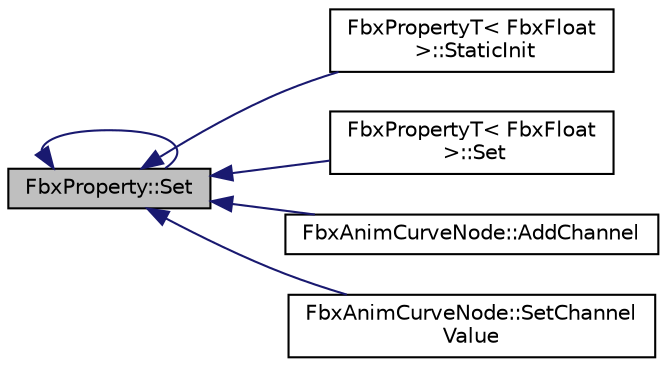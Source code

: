 digraph "FbxProperty::Set"
{
  edge [fontname="Helvetica",fontsize="10",labelfontname="Helvetica",labelfontsize="10"];
  node [fontname="Helvetica",fontsize="10",shape=record];
  rankdir="LR";
  Node316 [label="FbxProperty::Set",height=0.2,width=0.4,color="black", fillcolor="grey75", style="filled", fontcolor="black"];
  Node316 -> Node316 [dir="back",color="midnightblue",fontsize="10",style="solid",fontname="Helvetica"];
  Node316 -> Node317 [dir="back",color="midnightblue",fontsize="10",style="solid",fontname="Helvetica"];
  Node317 [label="FbxPropertyT\< FbxFloat\l \>::StaticInit",height=0.2,width=0.4,color="black", fillcolor="white", style="filled",URL="$class_fbx_property_t.html#a713fb50a6ca1f7b52f3a24447b2542a2"];
  Node316 -> Node318 [dir="back",color="midnightblue",fontsize="10",style="solid",fontname="Helvetica"];
  Node318 [label="FbxPropertyT\< FbxFloat\l \>::Set",height=0.2,width=0.4,color="black", fillcolor="white", style="filled",URL="$class_fbx_property_t.html#a7245e9041d26955a5c2f31fc40b63228"];
  Node316 -> Node319 [dir="back",color="midnightblue",fontsize="10",style="solid",fontname="Helvetica"];
  Node319 [label="FbxAnimCurveNode::AddChannel",height=0.2,width=0.4,color="black", fillcolor="white", style="filled",URL="$class_fbx_anim_curve_node.html#a985772edb8c85825adfef69c6bd06627"];
  Node316 -> Node320 [dir="back",color="midnightblue",fontsize="10",style="solid",fontname="Helvetica"];
  Node320 [label="FbxAnimCurveNode::SetChannel\lValue",height=0.2,width=0.4,color="black", fillcolor="white", style="filled",URL="$class_fbx_anim_curve_node.html#a0efefd96f733f636d7aa95148be08726"];
}
